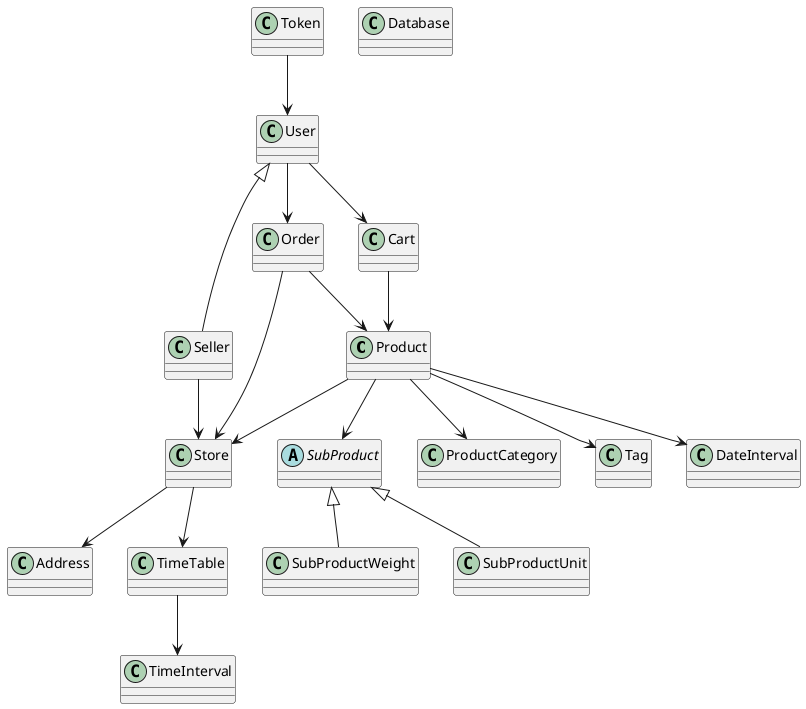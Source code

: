 @startuml

'skinparam linetype ortho

class Product{

}
abstract class SubProduct{

}
class SubProductWeight extends SubProduct{

}
class SubProductUnit extends SubProduct{

}
class Store{

}
class Cart{

}
class Order{

}
class User{

}
class Seller extends User{

}
class ProductCategory{

}
class Tag{

}
class DateInterval{

}
class TimeInterval{

}
class Database{

}
class Address{

}
class TimeTable{

}
class Token{

}

Product     --> Store
Product     --> DateInterval
Product     --> Tag
Product     --> SubProduct
Product     --> ProductCategory
Seller      --> Store
Cart        --> Product
Order       --> Product
User        --> Cart
User        --> Order
Token       --> User
Store       --> Address
Store       --> TimeTable
TimeTable   --> TimeInterval
Order       --> Store

@enduml